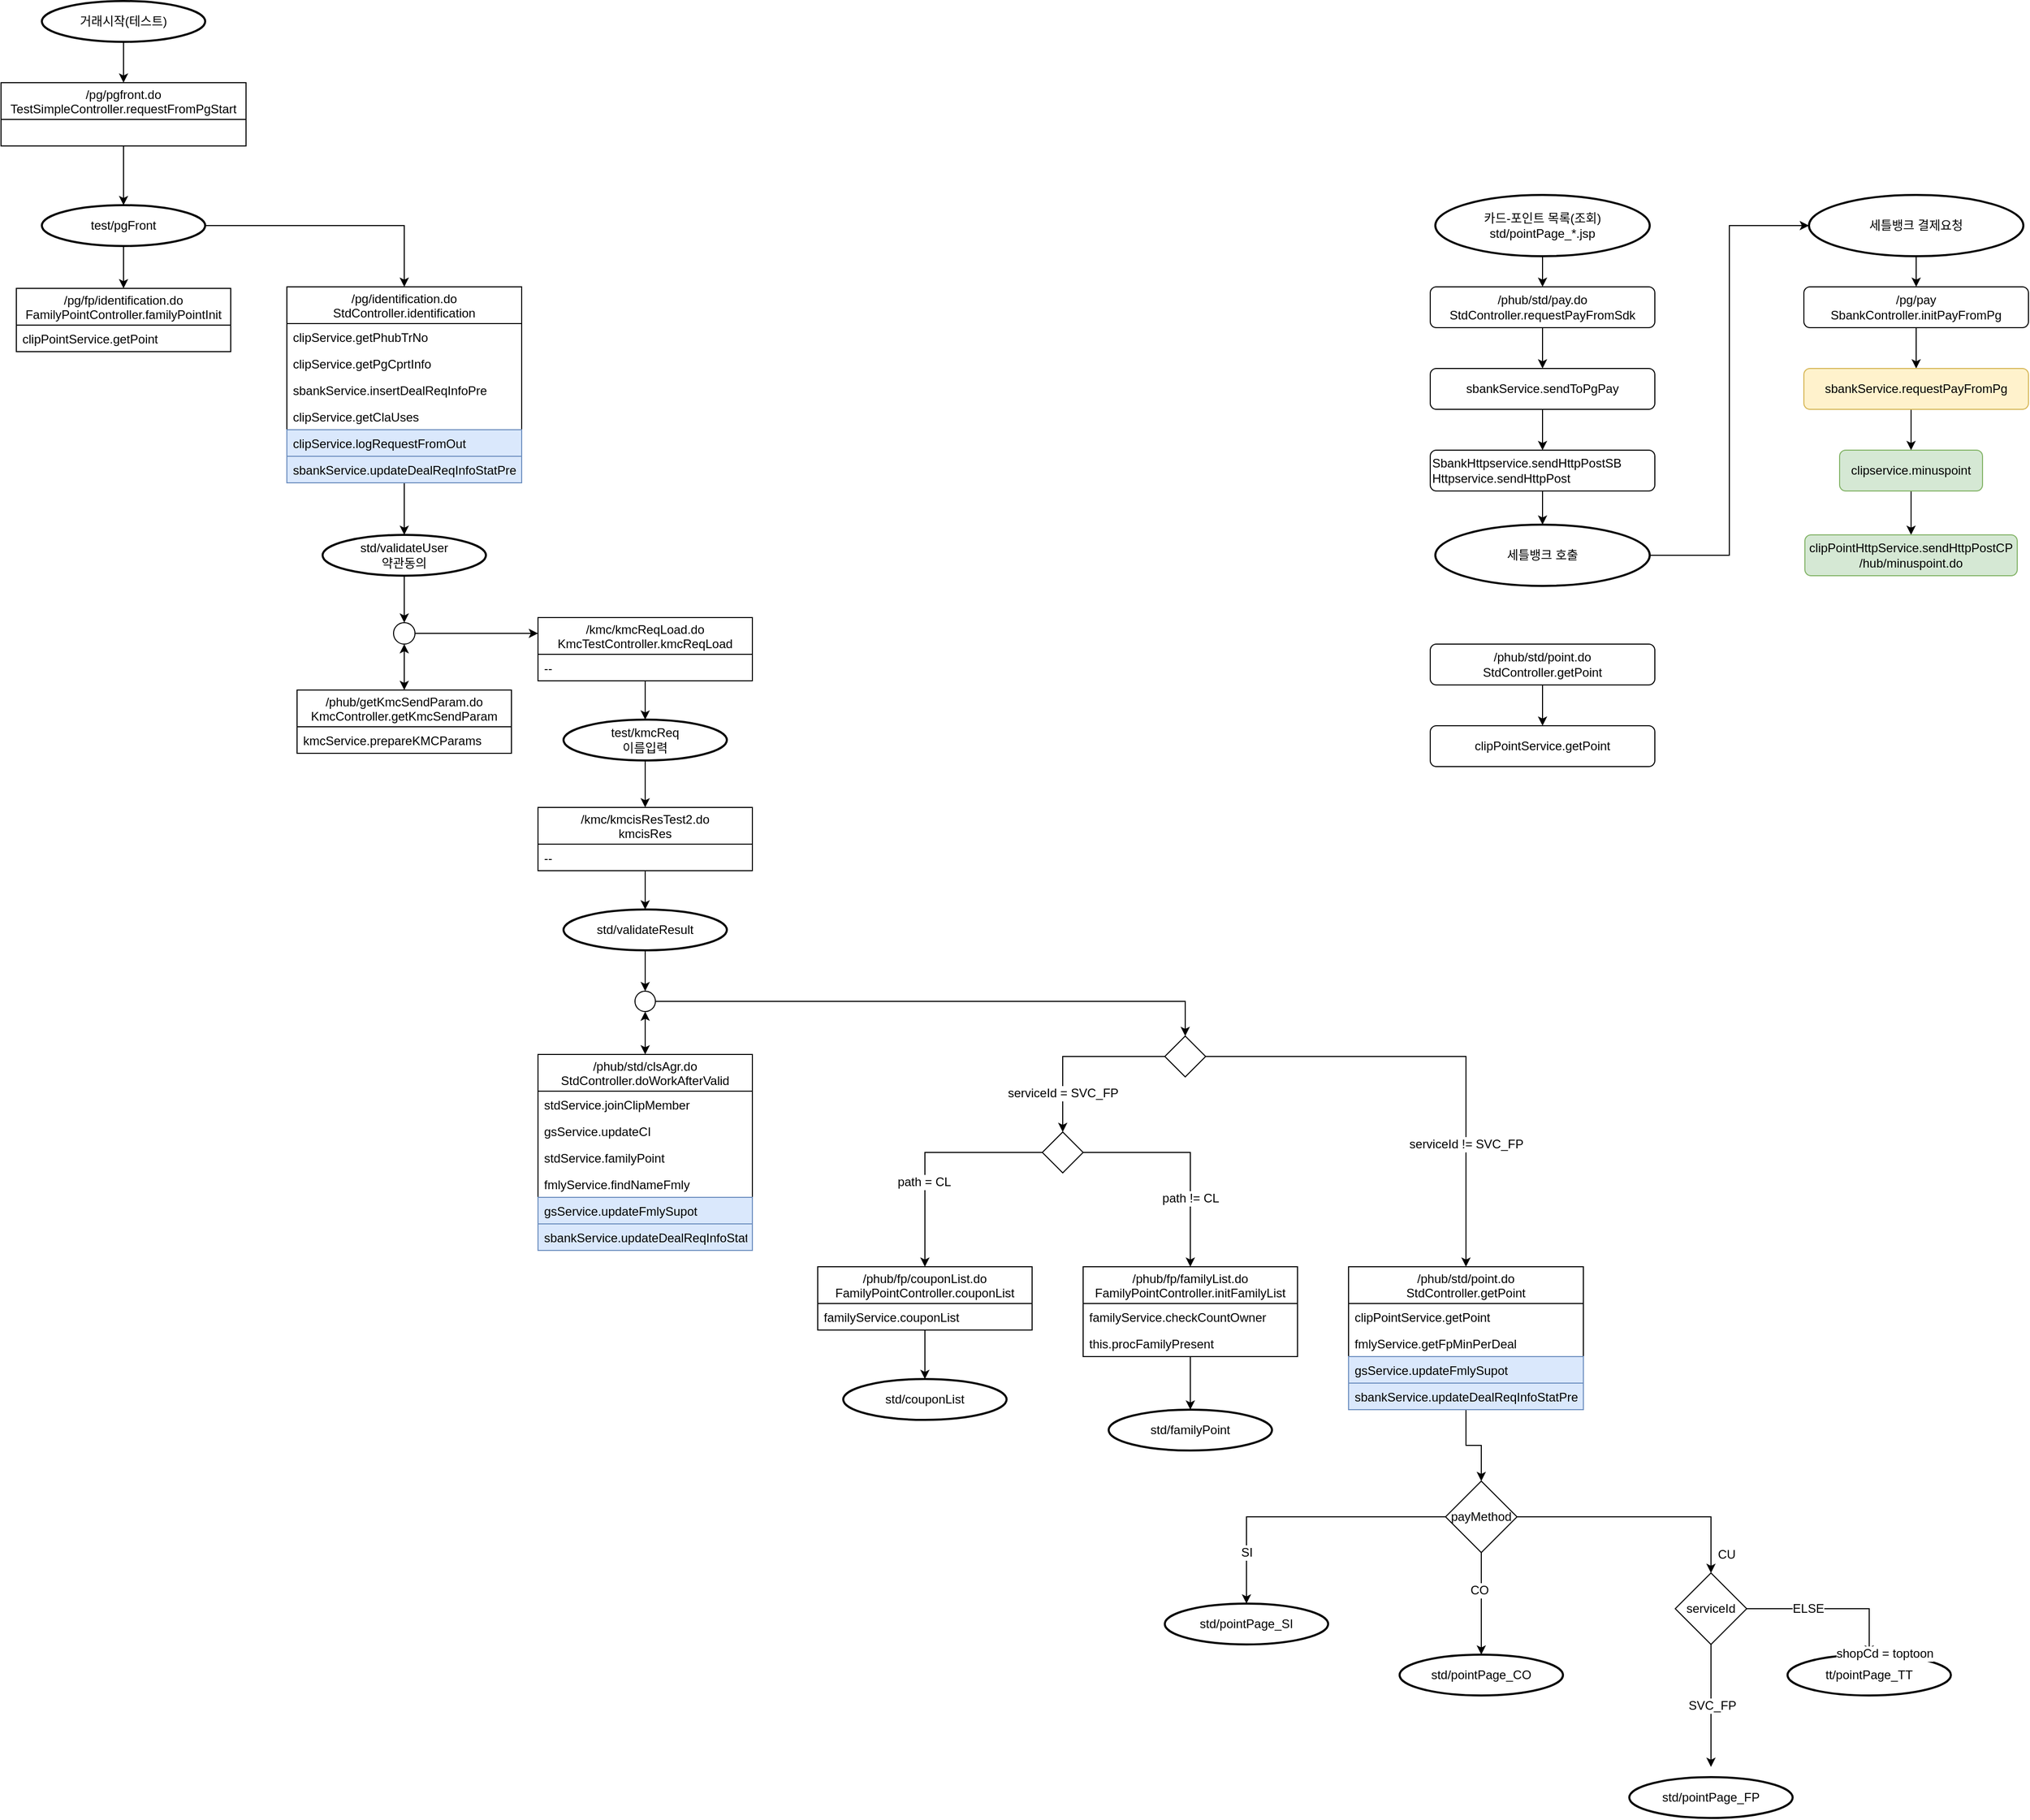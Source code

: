 <mxfile version="11.0.8" type="github"><diagram id="j56BnvHupFJd4PUBF6rJ" name="Page-1"><mxGraphModel dx="3597" dy="2346" grid="1" gridSize="10" guides="1" tooltips="1" connect="1" arrows="1" fold="1" page="1" pageScale="1" pageWidth="1169" pageHeight="827" math="0" shadow="0"><root><mxCell id="0"/><mxCell id="1" parent="0"/><mxCell id="eJ5xMvujqPiulVfxqT29-1" style="edgeStyle=orthogonalEdgeStyle;rounded=0;orthogonalLoop=1;jettySize=auto;html=1;entryX=0.5;entryY=0;entryDx=0;entryDy=0;" parent="1" source="CmkYD_nqg1P4Cg2n0xKE-1" target="eJ5xMvujqPiulVfxqT29-2" edge="1"><mxGeometry relative="1" as="geometry"><mxPoint x="-409" y="-1050" as="targetPoint"/></mxGeometry></mxCell><mxCell id="CmkYD_nqg1P4Cg2n0xKE-1" value="clipservice.minuspoint" style="rounded=1;whiteSpace=wrap;html=1;fontSize=12;fillColor=#d5e8d4;strokeColor=#82b366;" parent="1" vertex="1"><mxGeometry x="-479" y="-1160" width="140" height="40" as="geometry"/></mxCell><mxCell id="wrxA6v308aJTSK91BiZI-43" style="edgeStyle=orthogonalEdgeStyle;rounded=0;orthogonalLoop=1;jettySize=auto;html=1;strokeColor=#000000;fontSize=12;entryX=0.5;entryY=0;entryDx=0;entryDy=0;" parent="1" source="wrxA6v308aJTSK91BiZI-39" target="wrxA6v308aJTSK91BiZI-42" edge="1"><mxGeometry relative="1" as="geometry"><mxPoint x="-459" y="-1400" as="targetPoint"/></mxGeometry></mxCell><mxCell id="wrxA6v308aJTSK91BiZI-39" value="&lt;span style=&quot;white-space: normal&quot;&gt;세틀뱅크 결제요청&lt;br&gt;&lt;/span&gt;" style="strokeWidth=2;html=1;shape=mxgraph.flowchart.start_1;whiteSpace=wrap;fontSize=12;align=center;" parent="1" vertex="1"><mxGeometry x="-509" y="-1410" width="210" height="60" as="geometry"/></mxCell><mxCell id="wrxA6v308aJTSK91BiZI-45" style="edgeStyle=orthogonalEdgeStyle;rounded=0;orthogonalLoop=1;jettySize=auto;html=1;entryX=0.5;entryY=0;entryDx=0;entryDy=0;strokeColor=#000000;fontSize=12;" parent="1" source="wrxA6v308aJTSK91BiZI-42" target="wrxA6v308aJTSK91BiZI-44" edge="1"><mxGeometry relative="1" as="geometry"/></mxCell><mxCell id="wrxA6v308aJTSK91BiZI-42" value="/pg/pay&lt;br&gt;SbankController.initPayFromPg" style="rounded=1;whiteSpace=wrap;html=1;fontSize=12;" parent="1" vertex="1"><mxGeometry x="-514" y="-1320" width="220" height="40" as="geometry"/></mxCell><mxCell id="wrxA6v308aJTSK91BiZI-76" style="edgeStyle=orthogonalEdgeStyle;rounded=0;orthogonalLoop=1;jettySize=auto;html=1;strokeColor=#000000;fontSize=12;" parent="1" source="wrxA6v308aJTSK91BiZI-44" target="CmkYD_nqg1P4Cg2n0xKE-1" edge="1"><mxGeometry relative="1" as="geometry"><Array as="points"><mxPoint x="-409" y="-1175"/><mxPoint x="-409" y="-1175"/></Array></mxGeometry></mxCell><mxCell id="wrxA6v308aJTSK91BiZI-44" value="sbankService.requestPayFromPg" style="rounded=1;whiteSpace=wrap;html=1;fontSize=12;fillColor=#fff2cc;strokeColor=#d6b656;" parent="1" vertex="1"><mxGeometry x="-514" y="-1240" width="220" height="40" as="geometry"/></mxCell><mxCell id="eJ5xMvujqPiulVfxqT29-2" value="clipPointHttpService.sendHttpPostCP&lt;br&gt;/hub/minuspoint.do" style="rounded=1;whiteSpace=wrap;html=1;fontSize=12;fillColor=#d5e8d4;strokeColor=#82b366;" parent="1" vertex="1"><mxGeometry x="-513" y="-1077" width="208" height="40" as="geometry"/></mxCell><mxCell id="eJ5xMvujqPiulVfxqT29-5" style="edgeStyle=orthogonalEdgeStyle;rounded=0;orthogonalLoop=1;jettySize=auto;html=1;exitX=0.5;exitY=1;exitDx=0;exitDy=0;exitPerimeter=0;entryX=0.5;entryY=0;entryDx=0;entryDy=0;" parent="1" source="eJ5xMvujqPiulVfxqT29-3" target="eJ5xMvujqPiulVfxqT29-6" edge="1"><mxGeometry relative="1" as="geometry"><mxPoint x="-770" y="-1315" as="targetPoint"/></mxGeometry></mxCell><mxCell id="eJ5xMvujqPiulVfxqT29-3" value="&lt;span style=&quot;white-space: normal&quot;&gt;카드-포인트 목록(조회)&lt;br&gt;std/pointPage_*.jsp&lt;br&gt;&lt;/span&gt;" style="strokeWidth=2;html=1;shape=mxgraph.flowchart.start_1;whiteSpace=wrap;fontSize=12;align=center;" parent="1" vertex="1"><mxGeometry x="-875" y="-1410" width="210" height="60" as="geometry"/></mxCell><mxCell id="eJ5xMvujqPiulVfxqT29-8" style="edgeStyle=orthogonalEdgeStyle;rounded=0;orthogonalLoop=1;jettySize=auto;html=1;" parent="1" source="eJ5xMvujqPiulVfxqT29-6" target="eJ5xMvujqPiulVfxqT29-7" edge="1"><mxGeometry relative="1" as="geometry"/></mxCell><mxCell id="eJ5xMvujqPiulVfxqT29-6" value="/phub/std/pay.do&lt;br&gt;StdController.requestPayFromSdk" style="rounded=1;whiteSpace=wrap;html=1;fontSize=12;" parent="1" vertex="1"><mxGeometry x="-880" y="-1320" width="220" height="40" as="geometry"/></mxCell><mxCell id="eJ5xMvujqPiulVfxqT29-10" style="edgeStyle=orthogonalEdgeStyle;rounded=0;orthogonalLoop=1;jettySize=auto;html=1;" parent="1" source="eJ5xMvujqPiulVfxqT29-7" target="eJ5xMvujqPiulVfxqT29-9" edge="1"><mxGeometry relative="1" as="geometry"/></mxCell><mxCell id="eJ5xMvujqPiulVfxqT29-7" value="sbankService.sendToPgPay" style="rounded=1;whiteSpace=wrap;html=1;fontSize=12;" parent="1" vertex="1"><mxGeometry x="-880" y="-1240" width="220" height="40" as="geometry"/></mxCell><mxCell id="eJ5xMvujqPiulVfxqT29-12" style="edgeStyle=orthogonalEdgeStyle;rounded=0;orthogonalLoop=1;jettySize=auto;html=1;entryX=0.5;entryY=0;entryDx=0;entryDy=0;entryPerimeter=0;" parent="1" source="eJ5xMvujqPiulVfxqT29-9" target="eJ5xMvujqPiulVfxqT29-11" edge="1"><mxGeometry relative="1" as="geometry"/></mxCell><mxCell id="eJ5xMvujqPiulVfxqT29-9" value="SbankHttpservice.sendHttpPostSB&lt;br&gt;Httpservice.sendHttpPost" style="rounded=1;whiteSpace=wrap;html=1;fontSize=12;align=left;" parent="1" vertex="1"><mxGeometry x="-880" y="-1160" width="220" height="40" as="geometry"/></mxCell><mxCell id="eJ5xMvujqPiulVfxqT29-13" style="edgeStyle=orthogonalEdgeStyle;rounded=0;orthogonalLoop=1;jettySize=auto;html=1;entryX=0;entryY=0.5;entryDx=0;entryDy=0;entryPerimeter=0;" parent="1" source="eJ5xMvujqPiulVfxqT29-11" target="wrxA6v308aJTSK91BiZI-39" edge="1"><mxGeometry relative="1" as="geometry"/></mxCell><mxCell id="eJ5xMvujqPiulVfxqT29-11" value="&lt;span style=&quot;white-space: normal&quot;&gt;세틀뱅크 호출&lt;br&gt;&lt;/span&gt;" style="strokeWidth=2;html=1;shape=mxgraph.flowchart.start_1;whiteSpace=wrap;fontSize=12;align=center;" parent="1" vertex="1"><mxGeometry x="-875" y="-1087" width="210" height="60" as="geometry"/></mxCell><mxCell id="fhVZQOfjmiYLX01bEGXw-2" style="edgeStyle=orthogonalEdgeStyle;rounded=0;orthogonalLoop=1;jettySize=auto;html=1;" parent="1" source="8GTxpCylq8YLlfngI8dT-1" target="fhVZQOfjmiYLX01bEGXw-1" edge="1"><mxGeometry relative="1" as="geometry"/></mxCell><mxCell id="8GTxpCylq8YLlfngI8dT-1" value="/phub/std/point.do&lt;br&gt;StdController.getPoint" style="rounded=1;whiteSpace=wrap;html=1;fontSize=12;" parent="1" vertex="1"><mxGeometry x="-880" y="-970" width="220" height="40" as="geometry"/></mxCell><mxCell id="fhVZQOfjmiYLX01bEGXw-1" value="clipPointService.getPoint" style="rounded=1;whiteSpace=wrap;html=1;fontSize=12;" parent="1" vertex="1"><mxGeometry x="-880" y="-890" width="220" height="40" as="geometry"/></mxCell><mxCell id="tfVCf9IQ8ktauECRUOoU-8" style="edgeStyle=orthogonalEdgeStyle;rounded=0;orthogonalLoop=1;jettySize=auto;html=1;entryX=0.5;entryY=0;entryDx=0;entryDy=0;entryPerimeter=0;" parent="1" source="tfVCf9IQ8ktauECRUOoU-2" target="tfVCf9IQ8ktauECRUOoU-7" edge="1"><mxGeometry relative="1" as="geometry"/></mxCell><mxCell id="tfVCf9IQ8ktauECRUOoU-2" value="/pg/pgfront.do&#10;TestSimpleController.requestFromPgStart" style="swimlane;fontStyle=0;childLayout=stackLayout;horizontal=1;startSize=36;fillColor=none;horizontalStack=0;resizeParent=1;resizeParentMax=0;resizeLast=0;collapsible=1;marginBottom=0;" parent="1" vertex="1"><mxGeometry x="-2280" y="-1520" width="240" height="62" as="geometry"/></mxCell><mxCell id="tfVCf9IQ8ktauECRUOoU-6" style="edgeStyle=orthogonalEdgeStyle;rounded=0;orthogonalLoop=1;jettySize=auto;html=1;entryX=0.5;entryY=0;entryDx=0;entryDy=0;" parent="1" source="tfVCf9IQ8ktauECRUOoU-5" target="tfVCf9IQ8ktauECRUOoU-2" edge="1"><mxGeometry relative="1" as="geometry"/></mxCell><mxCell id="tfVCf9IQ8ktauECRUOoU-5" value="&lt;span style=&quot;white-space: normal&quot;&gt;거래시작(테스트)&lt;br&gt;&lt;/span&gt;" style="strokeWidth=2;html=1;shape=mxgraph.flowchart.start_1;whiteSpace=wrap;fontSize=12;align=center;" parent="1" vertex="1"><mxGeometry x="-2240" y="-1600" width="160" height="40" as="geometry"/></mxCell><mxCell id="tfVCf9IQ8ktauECRUOoU-12" style="edgeStyle=orthogonalEdgeStyle;rounded=0;orthogonalLoop=1;jettySize=auto;html=1;entryX=0.5;entryY=0;entryDx=0;entryDy=0;" parent="1" source="tfVCf9IQ8ktauECRUOoU-7" target="tfVCf9IQ8ktauECRUOoU-23" edge="1"><mxGeometry relative="1" as="geometry"><mxPoint x="-2160" y="-1320" as="targetPoint"/></mxGeometry></mxCell><mxCell id="tfVCf9IQ8ktauECRUOoU-13" style="edgeStyle=orthogonalEdgeStyle;rounded=0;orthogonalLoop=1;jettySize=auto;html=1;entryX=0.5;entryY=0;entryDx=0;entryDy=0;" parent="1" source="tfVCf9IQ8ktauECRUOoU-7" target="tfVCf9IQ8ktauECRUOoU-48" edge="1"><mxGeometry relative="1" as="geometry"><mxPoint x="-1919" y="-1320" as="targetPoint"/></mxGeometry></mxCell><mxCell id="tfVCf9IQ8ktauECRUOoU-7" value="test/pgFront" style="strokeWidth=2;html=1;shape=mxgraph.flowchart.start_1;whiteSpace=wrap;fontSize=12;align=center;" parent="1" vertex="1"><mxGeometry x="-2240" y="-1400" width="160" height="40" as="geometry"/></mxCell><mxCell id="tfVCf9IQ8ktauECRUOoU-23" value="/pg/fp/identification.do&#10;FamilyPointController.familyPointInit" style="swimlane;fontStyle=0;childLayout=stackLayout;horizontal=1;startSize=36;fillColor=none;horizontalStack=0;resizeParent=1;resizeParentMax=0;resizeLast=0;collapsible=1;marginBottom=0;" parent="1" vertex="1"><mxGeometry x="-2265" y="-1318.5" width="210" height="62" as="geometry"/></mxCell><mxCell id="tfVCf9IQ8ktauECRUOoU-24" value="clipPointService.getPoint" style="text;strokeColor=none;fillColor=none;align=left;verticalAlign=top;spacingLeft=4;spacingRight=4;overflow=hidden;rotatable=0;points=[[0,0.5],[1,0.5]];portConstraint=eastwest;" parent="tfVCf9IQ8ktauECRUOoU-23" vertex="1"><mxGeometry y="36" width="210" height="26" as="geometry"/></mxCell><mxCell id="Evb8xcYInmF5EksuiE8U-1" style="edgeStyle=orthogonalEdgeStyle;rounded=0;orthogonalLoop=1;jettySize=auto;html=1;entryX=0.5;entryY=0;entryDx=0;entryDy=0;entryPerimeter=0;" parent="1" source="tfVCf9IQ8ktauECRUOoU-48" target="tfVCf9IQ8ktauECRUOoU-61" edge="1"><mxGeometry relative="1" as="geometry"/></mxCell><mxCell id="tfVCf9IQ8ktauECRUOoU-48" value="/pg/identification.do&#10;StdController.identification" style="swimlane;fontStyle=0;childLayout=stackLayout;horizontal=1;startSize=36;fillColor=none;horizontalStack=0;resizeParent=1;resizeParentMax=0;resizeLast=0;collapsible=1;marginBottom=0;" parent="1" vertex="1"><mxGeometry x="-2000" y="-1320" width="230" height="192" as="geometry"><mxRectangle x="-2000" y="-1320" width="290" height="36" as="alternateBounds"/></mxGeometry></mxCell><mxCell id="tfVCf9IQ8ktauECRUOoU-49" value="clipService.getPhubTrNo" style="text;strokeColor=none;fillColor=none;align=left;verticalAlign=top;spacingLeft=4;spacingRight=4;overflow=hidden;rotatable=0;points=[[0,0.5],[1,0.5]];portConstraint=eastwest;" parent="tfVCf9IQ8ktauECRUOoU-48" vertex="1"><mxGeometry y="36" width="230" height="26" as="geometry"/></mxCell><mxCell id="tfVCf9IQ8ktauECRUOoU-51" value="clipService.getPgCprtInfo" style="text;strokeColor=none;fillColor=none;align=left;verticalAlign=top;spacingLeft=4;spacingRight=4;overflow=hidden;rotatable=0;points=[[0,0.5],[1,0.5]];portConstraint=eastwest;" parent="tfVCf9IQ8ktauECRUOoU-48" vertex="1"><mxGeometry y="62" width="230" height="26" as="geometry"/></mxCell><mxCell id="tfVCf9IQ8ktauECRUOoU-52" value="sbankService.insertDealReqInfoPre" style="text;strokeColor=none;fillColor=none;align=left;verticalAlign=top;spacingLeft=4;spacingRight=4;overflow=hidden;rotatable=0;points=[[0,0.5],[1,0.5]];portConstraint=eastwest;" parent="tfVCf9IQ8ktauECRUOoU-48" vertex="1"><mxGeometry y="88" width="230" height="26" as="geometry"/></mxCell><mxCell id="tfVCf9IQ8ktauECRUOoU-54" value="clipService.getClaUses" style="text;strokeColor=none;fillColor=none;align=left;verticalAlign=top;spacingLeft=4;spacingRight=4;overflow=hidden;rotatable=0;points=[[0,0.5],[1,0.5]];portConstraint=eastwest;" parent="tfVCf9IQ8ktauECRUOoU-48" vertex="1"><mxGeometry y="114" width="230" height="26" as="geometry"/></mxCell><mxCell id="tfVCf9IQ8ktauECRUOoU-55" value="clipService.logRequestFromOut" style="text;strokeColor=#6c8ebf;fillColor=#dae8fc;align=left;verticalAlign=top;spacingLeft=4;spacingRight=4;overflow=hidden;rotatable=0;points=[[0,0.5],[1,0.5]];portConstraint=eastwest;" parent="tfVCf9IQ8ktauECRUOoU-48" vertex="1"><mxGeometry y="140" width="230" height="26" as="geometry"/></mxCell><mxCell id="tfVCf9IQ8ktauECRUOoU-56" value="sbankService.updateDealReqInfoStatPre" style="text;strokeColor=#6c8ebf;fillColor=#dae8fc;align=left;verticalAlign=top;spacingLeft=4;spacingRight=4;overflow=hidden;rotatable=0;points=[[0,0.5],[1,0.5]];portConstraint=eastwest;" parent="tfVCf9IQ8ktauECRUOoU-48" vertex="1"><mxGeometry y="166" width="230" height="26" as="geometry"/></mxCell><mxCell id="Evb8xcYInmF5EksuiE8U-4" style="edgeStyle=orthogonalEdgeStyle;rounded=0;orthogonalLoop=1;jettySize=auto;html=1;entryX=0.5;entryY=0;entryDx=0;entryDy=0;" parent="1" source="tfVCf9IQ8ktauECRUOoU-61" target="Evb8xcYInmF5EksuiE8U-5" edge="1"><mxGeometry relative="1" as="geometry"><mxPoint x="-1885" y="-1000" as="targetPoint"/></mxGeometry></mxCell><mxCell id="tfVCf9IQ8ktauECRUOoU-61" value="std/validateUser&lt;br&gt;약관동의" style="strokeWidth=2;html=1;shape=mxgraph.flowchart.start_1;whiteSpace=wrap;fontSize=12;align=center;" parent="1" vertex="1"><mxGeometry x="-1965" y="-1077" width="160" height="40" as="geometry"/></mxCell><mxCell id="Evb8xcYInmF5EksuiE8U-2" value="/phub/getKmcSendParam.do&#10;KmcController.getKmcSendParam" style="swimlane;fontStyle=0;childLayout=stackLayout;horizontal=1;startSize=36;fillColor=none;horizontalStack=0;resizeParent=1;resizeParentMax=0;resizeLast=0;collapsible=1;marginBottom=0;" parent="1" vertex="1"><mxGeometry x="-1990" y="-925" width="210" height="62" as="geometry"/></mxCell><mxCell id="Evb8xcYInmF5EksuiE8U-3" value="kmcService.prepareKMCParams" style="text;strokeColor=none;fillColor=none;align=left;verticalAlign=top;spacingLeft=4;spacingRight=4;overflow=hidden;rotatable=0;points=[[0,0.5],[1,0.5]];portConstraint=eastwest;" parent="Evb8xcYInmF5EksuiE8U-2" vertex="1"><mxGeometry y="36" width="210" height="26" as="geometry"/></mxCell><mxCell id="Evb8xcYInmF5EksuiE8U-6" style="edgeStyle=orthogonalEdgeStyle;rounded=0;orthogonalLoop=1;jettySize=auto;html=1;entryX=0.5;entryY=0;entryDx=0;entryDy=0;startArrow=classic;startFill=1;" parent="1" source="Evb8xcYInmF5EksuiE8U-5" target="Evb8xcYInmF5EksuiE8U-2" edge="1"><mxGeometry relative="1" as="geometry"/></mxCell><mxCell id="Evb8xcYInmF5EksuiE8U-13" style="edgeStyle=orthogonalEdgeStyle;rounded=0;orthogonalLoop=1;jettySize=auto;html=1;startArrow=none;startFill=0;entryX=0;entryY=0.25;entryDx=0;entryDy=0;" parent="1" source="Evb8xcYInmF5EksuiE8U-5" target="Evb8xcYInmF5EksuiE8U-7" edge="1"><mxGeometry relative="1" as="geometry"><mxPoint x="-1780" y="-980" as="targetPoint"/></mxGeometry></mxCell><mxCell id="Evb8xcYInmF5EksuiE8U-5" value="" style="ellipse;whiteSpace=wrap;html=1;aspect=fixed;" parent="1" vertex="1"><mxGeometry x="-1895.5" y="-991" width="21" height="21" as="geometry"/></mxCell><mxCell id="Evb8xcYInmF5EksuiE8U-10" style="edgeStyle=orthogonalEdgeStyle;rounded=0;orthogonalLoop=1;jettySize=auto;html=1;entryX=0.5;entryY=0;entryDx=0;entryDy=0;entryPerimeter=0;startArrow=none;startFill=0;" parent="1" source="Evb8xcYInmF5EksuiE8U-7" target="Evb8xcYInmF5EksuiE8U-9" edge="1"><mxGeometry relative="1" as="geometry"/></mxCell><mxCell id="Evb8xcYInmF5EksuiE8U-7" value="/kmc/kmcReqLoad.do&#10;KmcTestController.kmcReqLoad" style="swimlane;fontStyle=0;childLayout=stackLayout;horizontal=1;startSize=36;fillColor=none;horizontalStack=0;resizeParent=1;resizeParentMax=0;resizeLast=0;collapsible=1;marginBottom=0;" parent="1" vertex="1"><mxGeometry x="-1754" y="-996" width="210" height="62" as="geometry"/></mxCell><mxCell id="Evb8xcYInmF5EksuiE8U-8" value="--" style="text;strokeColor=none;fillColor=none;align=left;verticalAlign=top;spacingLeft=4;spacingRight=4;overflow=hidden;rotatable=0;points=[[0,0.5],[1,0.5]];portConstraint=eastwest;" parent="Evb8xcYInmF5EksuiE8U-7" vertex="1"><mxGeometry y="36" width="210" height="26" as="geometry"/></mxCell><mxCell id="Evb8xcYInmF5EksuiE8U-16" style="edgeStyle=orthogonalEdgeStyle;rounded=0;orthogonalLoop=1;jettySize=auto;html=1;entryX=0.5;entryY=0;entryDx=0;entryDy=0;startArrow=none;startFill=0;" parent="1" source="Evb8xcYInmF5EksuiE8U-9" target="Evb8xcYInmF5EksuiE8U-14" edge="1"><mxGeometry relative="1" as="geometry"/></mxCell><mxCell id="Evb8xcYInmF5EksuiE8U-9" value="test/kmcReq&lt;br&gt;이름입력" style="strokeWidth=2;html=1;shape=mxgraph.flowchart.start_1;whiteSpace=wrap;fontSize=12;align=center;" parent="1" vertex="1"><mxGeometry x="-1729" y="-896" width="160" height="40" as="geometry"/></mxCell><mxCell id="Evb8xcYInmF5EksuiE8U-18" style="edgeStyle=orthogonalEdgeStyle;rounded=0;orthogonalLoop=1;jettySize=auto;html=1;entryX=0.5;entryY=0;entryDx=0;entryDy=0;entryPerimeter=0;startArrow=none;startFill=0;" parent="1" source="Evb8xcYInmF5EksuiE8U-14" target="Evb8xcYInmF5EksuiE8U-17" edge="1"><mxGeometry relative="1" as="geometry"/></mxCell><mxCell id="Evb8xcYInmF5EksuiE8U-14" value="/kmc/kmcisResTest2.do&#10;kmcisRes" style="swimlane;fontStyle=0;childLayout=stackLayout;horizontal=1;startSize=36;fillColor=none;horizontalStack=0;resizeParent=1;resizeParentMax=0;resizeLast=0;collapsible=1;marginBottom=0;" parent="1" vertex="1"><mxGeometry x="-1754" y="-810" width="210" height="62" as="geometry"/></mxCell><mxCell id="Evb8xcYInmF5EksuiE8U-15" value="--" style="text;strokeColor=none;fillColor=none;align=left;verticalAlign=top;spacingLeft=4;spacingRight=4;overflow=hidden;rotatable=0;points=[[0,0.5],[1,0.5]];portConstraint=eastwest;" parent="Evb8xcYInmF5EksuiE8U-14" vertex="1"><mxGeometry y="36" width="210" height="26" as="geometry"/></mxCell><mxCell id="rz13AbOcJad4xClEfyVI-3" style="edgeStyle=orthogonalEdgeStyle;rounded=0;orthogonalLoop=1;jettySize=auto;html=1;" edge="1" parent="1" source="Evb8xcYInmF5EksuiE8U-17"><mxGeometry relative="1" as="geometry"><mxPoint x="-1649" y="-630" as="targetPoint"/></mxGeometry></mxCell><mxCell id="Evb8xcYInmF5EksuiE8U-17" value="std/validateResult" style="strokeWidth=2;html=1;shape=mxgraph.flowchart.start_1;whiteSpace=wrap;fontSize=12;align=center;" parent="1" vertex="1"><mxGeometry x="-1729" y="-710" width="160" height="40" as="geometry"/></mxCell><mxCell id="rz13AbOcJad4xClEfyVI-1" value="/phub/std/clsAgr.do&#10;StdController.doWorkAfterValid" style="swimlane;fontStyle=0;childLayout=stackLayout;horizontal=1;startSize=36;fillColor=none;horizontalStack=0;resizeParent=1;resizeParentMax=0;resizeLast=0;collapsible=1;marginBottom=0;" vertex="1" parent="1"><mxGeometry x="-1754" y="-568" width="210" height="192" as="geometry"/></mxCell><mxCell id="rz13AbOcJad4xClEfyVI-2" value="stdService.joinClipMember" style="text;strokeColor=none;fillColor=none;align=left;verticalAlign=top;spacingLeft=4;spacingRight=4;overflow=hidden;rotatable=0;points=[[0,0.5],[1,0.5]];portConstraint=eastwest;" vertex="1" parent="rz13AbOcJad4xClEfyVI-1"><mxGeometry y="36" width="210" height="26" as="geometry"/></mxCell><mxCell id="rz13AbOcJad4xClEfyVI-4" value="gsService.updateCI" style="text;strokeColor=none;fillColor=none;align=left;verticalAlign=top;spacingLeft=4;spacingRight=4;overflow=hidden;rotatable=0;points=[[0,0.5],[1,0.5]];portConstraint=eastwest;" vertex="1" parent="rz13AbOcJad4xClEfyVI-1"><mxGeometry y="62" width="210" height="26" as="geometry"/></mxCell><mxCell id="rz13AbOcJad4xClEfyVI-11" value="stdService.familyPoint" style="text;strokeColor=none;fillColor=none;align=left;verticalAlign=top;spacingLeft=4;spacingRight=4;overflow=hidden;rotatable=0;points=[[0,0.5],[1,0.5]];portConstraint=eastwest;" vertex="1" parent="rz13AbOcJad4xClEfyVI-1"><mxGeometry y="88" width="210" height="26" as="geometry"/></mxCell><mxCell id="rz13AbOcJad4xClEfyVI-12" value="fmlyService.findNameFmly" style="text;strokeColor=none;fillColor=none;align=left;verticalAlign=top;spacingLeft=4;spacingRight=4;overflow=hidden;rotatable=0;points=[[0,0.5],[1,0.5]];portConstraint=eastwest;" vertex="1" parent="rz13AbOcJad4xClEfyVI-1"><mxGeometry y="114" width="210" height="26" as="geometry"/></mxCell><mxCell id="rz13AbOcJad4xClEfyVI-13" value="gsService.updateFmlySupot" style="text;strokeColor=#6c8ebf;fillColor=#dae8fc;align=left;verticalAlign=top;spacingLeft=4;spacingRight=4;overflow=hidden;rotatable=0;points=[[0,0.5],[1,0.5]];portConstraint=eastwest;" vertex="1" parent="rz13AbOcJad4xClEfyVI-1"><mxGeometry y="140" width="210" height="26" as="geometry"/></mxCell><mxCell id="rz13AbOcJad4xClEfyVI-14" value="sbankService.updateDealReqInfoStat" style="text;strokeColor=#6c8ebf;fillColor=#dae8fc;align=left;verticalAlign=top;spacingLeft=4;spacingRight=4;overflow=hidden;rotatable=0;points=[[0,0.5],[1,0.5]];portConstraint=eastwest;" vertex="1" parent="rz13AbOcJad4xClEfyVI-1"><mxGeometry y="166" width="210" height="26" as="geometry"/></mxCell><mxCell id="rz13AbOcJad4xClEfyVI-10" style="edgeStyle=orthogonalEdgeStyle;rounded=0;orthogonalLoop=1;jettySize=auto;html=1;entryX=0.5;entryY=0;entryDx=0;entryDy=0;" edge="1" parent="1" source="rz13AbOcJad4xClEfyVI-5" target="rz13AbOcJad4xClEfyVI-19"><mxGeometry relative="1" as="geometry"/></mxCell><mxCell id="rz13AbOcJad4xClEfyVI-5" value="" style="ellipse;whiteSpace=wrap;html=1;aspect=fixed;" vertex="1" parent="1"><mxGeometry x="-1659" y="-630" width="20" height="20" as="geometry"/></mxCell><mxCell id="rz13AbOcJad4xClEfyVI-6" style="edgeStyle=orthogonalEdgeStyle;rounded=0;orthogonalLoop=1;jettySize=auto;html=1;entryX=0.5;entryY=0;entryDx=0;entryDy=0;startArrow=classic;startFill=1;exitX=0.5;exitY=1;exitDx=0;exitDy=0;" edge="1" parent="1" source="rz13AbOcJad4xClEfyVI-5" target="rz13AbOcJad4xClEfyVI-1"><mxGeometry relative="1" as="geometry"><mxPoint x="-1690" y="-619.5" as="sourcePoint"/><mxPoint x="-1690" y="-574.5" as="targetPoint"/></mxGeometry></mxCell><mxCell id="rz13AbOcJad4xClEfyVI-39" style="edgeStyle=orthogonalEdgeStyle;rounded=0;orthogonalLoop=1;jettySize=auto;html=1;entryX=0.5;entryY=0;entryDx=0;entryDy=0;entryPerimeter=0;" edge="1" parent="1" source="rz13AbOcJad4xClEfyVI-7" target="rz13AbOcJad4xClEfyVI-38"><mxGeometry relative="1" as="geometry"/></mxCell><mxCell id="rz13AbOcJad4xClEfyVI-7" value="/phub/fp/familyList.do&#10;FamilyPointController.initFamilyList" style="swimlane;fontStyle=0;childLayout=stackLayout;horizontal=1;startSize=36;fillColor=none;horizontalStack=0;resizeParent=1;resizeParentMax=0;resizeLast=0;collapsible=1;marginBottom=0;" vertex="1" parent="1"><mxGeometry x="-1220" y="-360" width="210" height="88" as="geometry"/></mxCell><mxCell id="rz13AbOcJad4xClEfyVI-8" value="familyService.checkCountOwner" style="text;strokeColor=none;fillColor=none;align=left;verticalAlign=top;spacingLeft=4;spacingRight=4;overflow=hidden;rotatable=0;points=[[0,0.5],[1,0.5]];portConstraint=eastwest;" vertex="1" parent="rz13AbOcJad4xClEfyVI-7"><mxGeometry y="36" width="210" height="26" as="geometry"/></mxCell><mxCell id="rz13AbOcJad4xClEfyVI-40" value="this.procFamilyPresent" style="text;strokeColor=none;fillColor=none;align=left;verticalAlign=top;spacingLeft=4;spacingRight=4;overflow=hidden;rotatable=0;points=[[0,0.5],[1,0.5]];portConstraint=eastwest;" vertex="1" parent="rz13AbOcJad4xClEfyVI-7"><mxGeometry y="62" width="210" height="26" as="geometry"/></mxCell><mxCell id="rz13AbOcJad4xClEfyVI-45" style="edgeStyle=orthogonalEdgeStyle;rounded=0;orthogonalLoop=1;jettySize=auto;html=1;entryX=0.5;entryY=0;entryDx=0;entryDy=0;" edge="1" parent="1" source="rz13AbOcJad4xClEfyVI-15" target="rz13AbOcJad4xClEfyVI-44"><mxGeometry relative="1" as="geometry"/></mxCell><mxCell id="rz13AbOcJad4xClEfyVI-15" value="/phub/std/point.do&#10;StdController.getPoint" style="swimlane;fontStyle=0;childLayout=stackLayout;horizontal=1;startSize=36;fillColor=none;horizontalStack=0;resizeParent=1;resizeParentMax=0;resizeLast=0;collapsible=1;marginBottom=0;" vertex="1" parent="1"><mxGeometry x="-960" y="-360" width="230" height="140" as="geometry"/></mxCell><mxCell id="rz13AbOcJad4xClEfyVI-16" value="clipPointService.getPoint" style="text;strokeColor=none;fillColor=none;align=left;verticalAlign=top;spacingLeft=4;spacingRight=4;overflow=hidden;rotatable=0;points=[[0,0.5],[1,0.5]];portConstraint=eastwest;" vertex="1" parent="rz13AbOcJad4xClEfyVI-15"><mxGeometry y="36" width="230" height="26" as="geometry"/></mxCell><mxCell id="rz13AbOcJad4xClEfyVI-41" value="fmlyService.getFpMinPerDeal" style="text;strokeColor=none;fillColor=none;align=left;verticalAlign=top;spacingLeft=4;spacingRight=4;overflow=hidden;rotatable=0;points=[[0,0.5],[1,0.5]];portConstraint=eastwest;" vertex="1" parent="rz13AbOcJad4xClEfyVI-15"><mxGeometry y="62" width="230" height="26" as="geometry"/></mxCell><mxCell id="rz13AbOcJad4xClEfyVI-42" value="gsService.updateFmlySupot" style="text;strokeColor=#6c8ebf;fillColor=#dae8fc;align=left;verticalAlign=top;spacingLeft=4;spacingRight=4;overflow=hidden;rotatable=0;points=[[0,0.5],[1,0.5]];portConstraint=eastwest;" vertex="1" parent="rz13AbOcJad4xClEfyVI-15"><mxGeometry y="88" width="230" height="26" as="geometry"/></mxCell><mxCell id="rz13AbOcJad4xClEfyVI-43" value="sbankService.updateDealReqInfoStatPre" style="text;strokeColor=#6c8ebf;fillColor=#dae8fc;align=left;verticalAlign=top;spacingLeft=4;spacingRight=4;overflow=hidden;rotatable=0;points=[[0,0.5],[1,0.5]];portConstraint=eastwest;" vertex="1" parent="rz13AbOcJad4xClEfyVI-15"><mxGeometry y="114" width="230" height="26" as="geometry"/></mxCell><mxCell id="rz13AbOcJad4xClEfyVI-37" style="edgeStyle=orthogonalEdgeStyle;rounded=0;orthogonalLoop=1;jettySize=auto;html=1;entryX=0.5;entryY=0;entryDx=0;entryDy=0;entryPerimeter=0;" edge="1" parent="1" source="rz13AbOcJad4xClEfyVI-17" target="rz13AbOcJad4xClEfyVI-36"><mxGeometry relative="1" as="geometry"/></mxCell><mxCell id="rz13AbOcJad4xClEfyVI-17" value="/phub/fp/couponList.do&#10;FamilyPointController.couponList" style="swimlane;fontStyle=0;childLayout=stackLayout;horizontal=1;startSize=36;fillColor=none;horizontalStack=0;resizeParent=1;resizeParentMax=0;resizeLast=0;collapsible=1;marginBottom=0;" vertex="1" parent="1"><mxGeometry x="-1480" y="-360" width="210" height="62" as="geometry"/></mxCell><mxCell id="rz13AbOcJad4xClEfyVI-18" value="familyService.couponList" style="text;strokeColor=none;fillColor=none;align=left;verticalAlign=top;spacingLeft=4;spacingRight=4;overflow=hidden;rotatable=0;points=[[0,0.5],[1,0.5]];portConstraint=eastwest;" vertex="1" parent="rz13AbOcJad4xClEfyVI-17"><mxGeometry y="36" width="210" height="26" as="geometry"/></mxCell><mxCell id="rz13AbOcJad4xClEfyVI-21" style="edgeStyle=orthogonalEdgeStyle;rounded=0;orthogonalLoop=1;jettySize=auto;html=1;entryX=0.5;entryY=0;entryDx=0;entryDy=0;exitX=1;exitY=0.5;exitDx=0;exitDy=0;" edge="1" parent="1" source="rz13AbOcJad4xClEfyVI-50" target="rz13AbOcJad4xClEfyVI-7"><mxGeometry relative="1" as="geometry"><mxPoint x="-1190" y="-457" as="sourcePoint"/></mxGeometry></mxCell><mxCell id="rz13AbOcJad4xClEfyVI-34" value="&lt;span style=&quot;text-align: left&quot;&gt;path != CL&lt;/span&gt;" style="text;html=1;resizable=0;points=[];align=center;verticalAlign=middle;labelBackgroundColor=#ffffff;" vertex="1" connectable="0" parent="rz13AbOcJad4xClEfyVI-21"><mxGeometry x="0.085" y="-32" relative="1" as="geometry"><mxPoint x="32" y="32" as="offset"/></mxGeometry></mxCell><mxCell id="rz13AbOcJad4xClEfyVI-22" style="edgeStyle=orthogonalEdgeStyle;rounded=0;orthogonalLoop=1;jettySize=auto;html=1;entryX=0.5;entryY=0;entryDx=0;entryDy=0;" edge="1" parent="1" source="rz13AbOcJad4xClEfyVI-19" target="rz13AbOcJad4xClEfyVI-15"><mxGeometry relative="1" as="geometry"/></mxCell><mxCell id="rz13AbOcJad4xClEfyVI-35" value="&lt;span style=&quot;text-align: left&quot;&gt;serviceId != SVC_FP&lt;/span&gt;" style="text;html=1;resizable=0;points=[];align=center;verticalAlign=middle;labelBackgroundColor=#ffffff;" vertex="1" connectable="0" parent="rz13AbOcJad4xClEfyVI-22"><mxGeometry x="0.084" y="-44" relative="1" as="geometry"><mxPoint x="5" y="42" as="offset"/></mxGeometry></mxCell><mxCell id="rz13AbOcJad4xClEfyVI-30" style="edgeStyle=orthogonalEdgeStyle;rounded=0;orthogonalLoop=1;jettySize=auto;html=1;entryX=0.5;entryY=0;entryDx=0;entryDy=0;" edge="1" parent="1" source="rz13AbOcJad4xClEfyVI-19" target="rz13AbOcJad4xClEfyVI-50"><mxGeometry relative="1" as="geometry"><mxPoint x="-1240" y="-500" as="targetPoint"/></mxGeometry></mxCell><mxCell id="rz13AbOcJad4xClEfyVI-33" value="&lt;span style=&quot;text-align: left&quot;&gt;serviceId = SVC_FP&lt;/span&gt;" style="text;html=1;resizable=0;points=[];align=center;verticalAlign=middle;labelBackgroundColor=#ffffff;" vertex="1" connectable="0" parent="rz13AbOcJad4xClEfyVI-30"><mxGeometry x="0.037" y="24" relative="1" as="geometry"><mxPoint x="-10" y="12" as="offset"/></mxGeometry></mxCell><mxCell id="rz13AbOcJad4xClEfyVI-19" value="" style="rhombus;whiteSpace=wrap;html=1;" vertex="1" parent="1"><mxGeometry x="-1140" y="-586" width="40" height="40" as="geometry"/></mxCell><mxCell id="rz13AbOcJad4xClEfyVI-31" style="edgeStyle=orthogonalEdgeStyle;rounded=0;orthogonalLoop=1;jettySize=auto;html=1;entryX=0.5;entryY=0;entryDx=0;entryDy=0;exitX=0;exitY=0.5;exitDx=0;exitDy=0;" edge="1" parent="1" source="rz13AbOcJad4xClEfyVI-50" target="rz13AbOcJad4xClEfyVI-17"><mxGeometry relative="1" as="geometry"><mxPoint x="-1290" y="-457" as="sourcePoint"/></mxGeometry></mxCell><mxCell id="rz13AbOcJad4xClEfyVI-32" value="&lt;span style=&quot;text-align: left&quot;&gt;path = CL&lt;/span&gt;" style="text;html=1;resizable=0;points=[];align=center;verticalAlign=middle;labelBackgroundColor=#ffffff;" vertex="1" connectable="0" parent="rz13AbOcJad4xClEfyVI-31"><mxGeometry x="0.04" y="26" relative="1" as="geometry"><mxPoint x="-27" y="26" as="offset"/></mxGeometry></mxCell><mxCell id="rz13AbOcJad4xClEfyVI-36" value="std/couponList" style="strokeWidth=2;html=1;shape=mxgraph.flowchart.start_1;whiteSpace=wrap;fontSize=12;align=center;" vertex="1" parent="1"><mxGeometry x="-1455" y="-250" width="160" height="40" as="geometry"/></mxCell><mxCell id="rz13AbOcJad4xClEfyVI-38" value="std/familyPoint" style="strokeWidth=2;html=1;shape=mxgraph.flowchart.start_1;whiteSpace=wrap;fontSize=12;align=center;" vertex="1" parent="1"><mxGeometry x="-1195" y="-220" width="160" height="40" as="geometry"/></mxCell><mxCell id="rz13AbOcJad4xClEfyVI-51" style="edgeStyle=orthogonalEdgeStyle;rounded=0;orthogonalLoop=1;jettySize=auto;html=1;entryX=0.5;entryY=0;entryDx=0;entryDy=0;entryPerimeter=0;" edge="1" parent="1" source="rz13AbOcJad4xClEfyVI-44" target="rz13AbOcJad4xClEfyVI-47"><mxGeometry relative="1" as="geometry"/></mxCell><mxCell id="rz13AbOcJad4xClEfyVI-55" value="SI" style="text;html=1;resizable=0;points=[];align=center;verticalAlign=middle;labelBackgroundColor=#ffffff;" vertex="1" connectable="0" parent="rz13AbOcJad4xClEfyVI-51"><mxGeometry x="0.322" y="31" relative="1" as="geometry"><mxPoint x="-10" y="4" as="offset"/></mxGeometry></mxCell><mxCell id="rz13AbOcJad4xClEfyVI-52" style="edgeStyle=orthogonalEdgeStyle;rounded=0;orthogonalLoop=1;jettySize=auto;html=1;entryX=0.5;entryY=0;entryDx=0;entryDy=0;entryPerimeter=0;" edge="1" parent="1" source="rz13AbOcJad4xClEfyVI-44" target="rz13AbOcJad4xClEfyVI-46"><mxGeometry relative="1" as="geometry"/></mxCell><mxCell id="rz13AbOcJad4xClEfyVI-56" value="CO" style="text;html=1;resizable=0;points=[];align=center;verticalAlign=middle;labelBackgroundColor=#ffffff;" vertex="1" connectable="0" parent="rz13AbOcJad4xClEfyVI-52"><mxGeometry x="-0.262" y="-2" relative="1" as="geometry"><mxPoint as="offset"/></mxGeometry></mxCell><mxCell id="rz13AbOcJad4xClEfyVI-54" style="edgeStyle=orthogonalEdgeStyle;rounded=0;orthogonalLoop=1;jettySize=auto;html=1;entryX=0.5;entryY=0;entryDx=0;entryDy=0;" edge="1" parent="1" source="rz13AbOcJad4xClEfyVI-44" target="rz13AbOcJad4xClEfyVI-53"><mxGeometry relative="1" as="geometry"/></mxCell><mxCell id="rz13AbOcJad4xClEfyVI-57" value="CU" style="text;html=1;resizable=0;points=[];align=center;verticalAlign=middle;labelBackgroundColor=#ffffff;" vertex="1" connectable="0" parent="rz13AbOcJad4xClEfyVI-54"><mxGeometry x="0.547" y="-15" relative="1" as="geometry"><mxPoint x="15" y="22" as="offset"/></mxGeometry></mxCell><mxCell id="rz13AbOcJad4xClEfyVI-44" value="payMethod" style="rhombus;whiteSpace=wrap;html=1;" vertex="1" parent="1"><mxGeometry x="-865" y="-150" width="70" height="70" as="geometry"/></mxCell><mxCell id="rz13AbOcJad4xClEfyVI-46" value="std/pointPage_CO" style="strokeWidth=2;html=1;shape=mxgraph.flowchart.start_1;whiteSpace=wrap;fontSize=12;align=center;" vertex="1" parent="1"><mxGeometry x="-910" y="20" width="160" height="40" as="geometry"/></mxCell><mxCell id="rz13AbOcJad4xClEfyVI-47" value="std/pointPage_SI" style="strokeWidth=2;html=1;shape=mxgraph.flowchart.start_1;whiteSpace=wrap;fontSize=12;align=center;" vertex="1" parent="1"><mxGeometry x="-1140" y="-30" width="160" height="40" as="geometry"/></mxCell><mxCell id="rz13AbOcJad4xClEfyVI-48" value="tt/pointPage_TT" style="strokeWidth=2;html=1;shape=mxgraph.flowchart.start_1;whiteSpace=wrap;fontSize=12;align=center;" vertex="1" parent="1"><mxGeometry x="-530" y="20" width="160" height="40" as="geometry"/></mxCell><mxCell id="rz13AbOcJad4xClEfyVI-49" value="std/pointPage_FP" style="strokeWidth=2;html=1;shape=mxgraph.flowchart.start_1;whiteSpace=wrap;fontSize=12;align=center;" vertex="1" parent="1"><mxGeometry x="-685" y="140" width="160" height="40" as="geometry"/></mxCell><mxCell id="rz13AbOcJad4xClEfyVI-50" value="" style="rhombus;whiteSpace=wrap;html=1;" vertex="1" parent="1"><mxGeometry x="-1260" y="-492" width="40" height="40" as="geometry"/></mxCell><mxCell id="rz13AbOcJad4xClEfyVI-58" style="edgeStyle=orthogonalEdgeStyle;rounded=0;orthogonalLoop=1;jettySize=auto;html=1;entryX=0.5;entryY=0;entryDx=0;entryDy=0;entryPerimeter=0;" edge="1" parent="1" source="rz13AbOcJad4xClEfyVI-53" target="rz13AbOcJad4xClEfyVI-48"><mxGeometry relative="1" as="geometry"/></mxCell><mxCell id="rz13AbOcJad4xClEfyVI-59" value="shopCd =&amp;nbsp;toptoon" style="text;html=1;resizable=0;points=[];align=center;verticalAlign=middle;labelBackgroundColor=#ffffff;" vertex="1" connectable="0" parent="rz13AbOcJad4xClEfyVI-58"><mxGeometry x="0.364" y="-22" relative="1" as="geometry"><mxPoint x="22" y="22" as="offset"/></mxGeometry></mxCell><mxCell id="rz13AbOcJad4xClEfyVI-62" value="ELSE" style="text;html=1;resizable=0;points=[];align=center;verticalAlign=middle;labelBackgroundColor=#ffffff;" vertex="1" connectable="0" parent="rz13AbOcJad4xClEfyVI-58"><mxGeometry x="-0.576" y="1" relative="1" as="geometry"><mxPoint x="25" y="1" as="offset"/></mxGeometry></mxCell><mxCell id="rz13AbOcJad4xClEfyVI-60" style="edgeStyle=orthogonalEdgeStyle;rounded=0;orthogonalLoop=1;jettySize=auto;html=1;" edge="1" parent="1" source="rz13AbOcJad4xClEfyVI-53"><mxGeometry relative="1" as="geometry"><mxPoint x="-605" y="130" as="targetPoint"/></mxGeometry></mxCell><mxCell id="rz13AbOcJad4xClEfyVI-61" value="SVC_FP" style="text;html=1;resizable=0;points=[];align=center;verticalAlign=middle;labelBackgroundColor=#ffffff;" vertex="1" connectable="0" parent="rz13AbOcJad4xClEfyVI-60"><mxGeometry x="0.28" y="-1" relative="1" as="geometry"><mxPoint x="1" y="-17" as="offset"/></mxGeometry></mxCell><mxCell id="rz13AbOcJad4xClEfyVI-53" value="serviceId" style="rhombus;whiteSpace=wrap;html=1;" vertex="1" parent="1"><mxGeometry x="-640" y="-60" width="70" height="70" as="geometry"/></mxCell></root></mxGraphModel></diagram></mxfile>